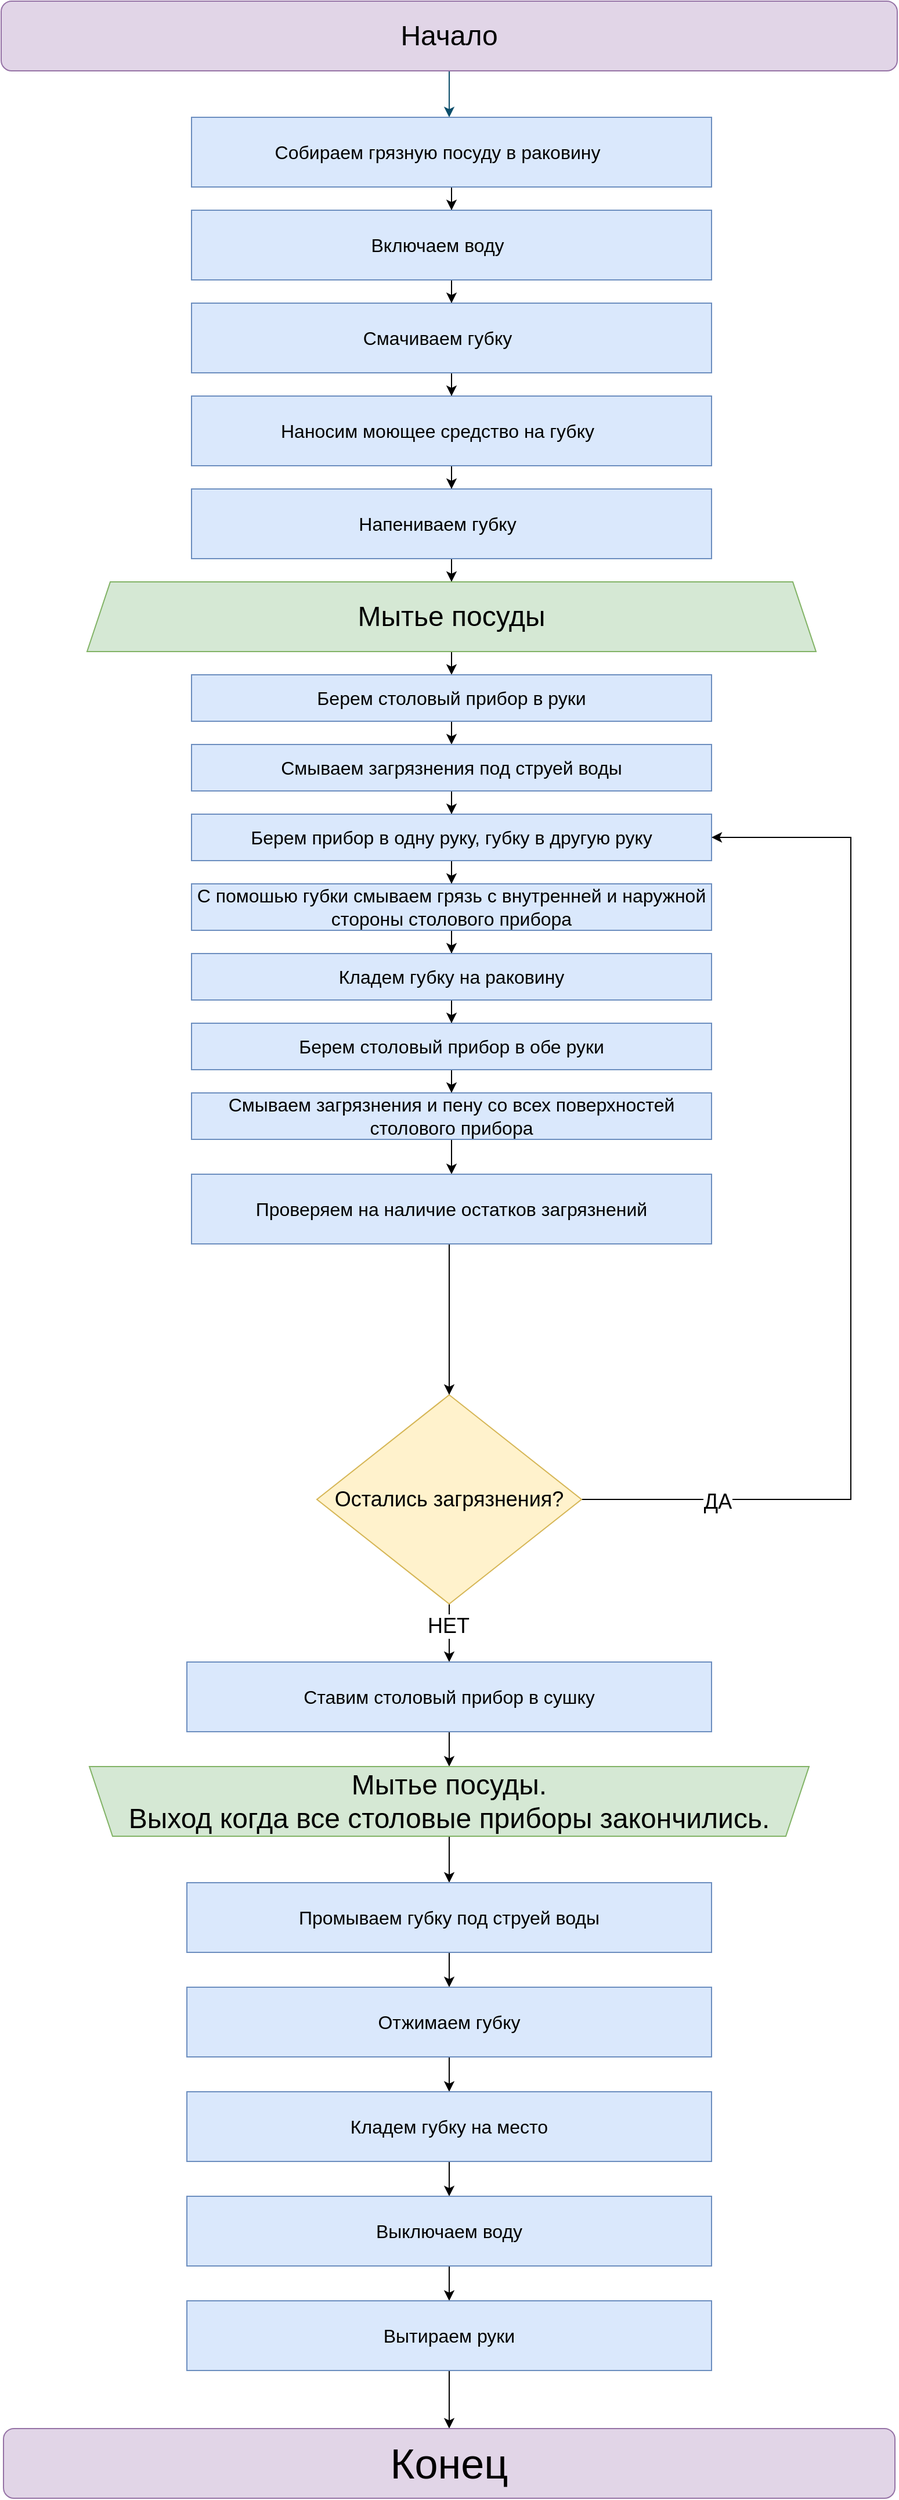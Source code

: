 <mxfile version="22.1.16" type="device">
  <diagram id="D8fkURHyANMpih5rnkmA" name="Страница — 1">
    <mxGraphModel dx="1207" dy="1397" grid="1" gridSize="10" guides="1" tooltips="1" connect="1" arrows="1" fold="1" page="1" pageScale="1" pageWidth="827" pageHeight="1169" math="0" shadow="0">
      <root>
        <mxCell id="0" />
        <mxCell id="1" parent="0" />
        <mxCell id="11rlWMmekfV-KqHWhoUA-5" value="" style="edgeStyle=orthogonalEdgeStyle;rounded=0;orthogonalLoop=1;jettySize=auto;html=1;strokeColor=#0B4D6A;" parent="1" source="11rlWMmekfV-KqHWhoUA-1" edge="1">
          <mxGeometry relative="1" as="geometry">
            <mxPoint x="414" y="140" as="targetPoint" />
          </mxGeometry>
        </mxCell>
        <mxCell id="11rlWMmekfV-KqHWhoUA-1" value="&lt;font style=&quot;font-size: 24px;&quot;&gt;Начало&lt;/font&gt;" style="rounded=1;whiteSpace=wrap;html=1;fillColor=#e1d5e7;labelBackgroundColor=none;strokeColor=#9673a6;" parent="1" vertex="1">
          <mxGeometry x="28" y="40" width="772" height="60" as="geometry" />
        </mxCell>
        <mxCell id="F8-dJ65_b4ndUQtegK6g-7" style="edgeStyle=orthogonalEdgeStyle;rounded=0;orthogonalLoop=1;jettySize=auto;html=1;entryX=0.5;entryY=0;entryDx=0;entryDy=0;" edge="1" parent="1" source="F8-dJ65_b4ndUQtegK6g-1" target="F8-dJ65_b4ndUQtegK6g-2">
          <mxGeometry relative="1" as="geometry" />
        </mxCell>
        <mxCell id="F8-dJ65_b4ndUQtegK6g-1" value="&lt;p style=&quot;text-indent: -18pt; font-size: 16px;&quot; class=&quot;MsoListParagraph&quot;&gt;Собираем грязную посуду в раковину&lt;/p&gt;" style="rounded=0;whiteSpace=wrap;html=1;align=center;verticalAlign=middle;fillColor=#dae8fc;strokeColor=#6c8ebf;fontSize=16;" vertex="1" parent="1">
          <mxGeometry x="192" y="140" width="448" height="60" as="geometry" />
        </mxCell>
        <mxCell id="F8-dJ65_b4ndUQtegK6g-8" style="edgeStyle=orthogonalEdgeStyle;rounded=0;orthogonalLoop=1;jettySize=auto;html=1;entryX=0.5;entryY=0;entryDx=0;entryDy=0;" edge="1" parent="1" source="F8-dJ65_b4ndUQtegK6g-2" target="F8-dJ65_b4ndUQtegK6g-3">
          <mxGeometry relative="1" as="geometry" />
        </mxCell>
        <mxCell id="F8-dJ65_b4ndUQtegK6g-2" value="&lt;p style=&quot;text-indent: -18pt; font-size: 16px;&quot; class=&quot;MsoListParagraph&quot;&gt;Включаем воду&lt;/p&gt;" style="rounded=0;whiteSpace=wrap;html=1;fillColor=#dae8fc;strokeColor=#6c8ebf;fontSize=16;" vertex="1" parent="1">
          <mxGeometry x="192" y="220" width="448" height="60" as="geometry" />
        </mxCell>
        <mxCell id="F8-dJ65_b4ndUQtegK6g-9" style="edgeStyle=orthogonalEdgeStyle;rounded=0;orthogonalLoop=1;jettySize=auto;html=1;entryX=0.5;entryY=0;entryDx=0;entryDy=0;" edge="1" parent="1" source="F8-dJ65_b4ndUQtegK6g-3" target="F8-dJ65_b4ndUQtegK6g-4">
          <mxGeometry relative="1" as="geometry" />
        </mxCell>
        <mxCell id="F8-dJ65_b4ndUQtegK6g-3" value="&lt;p style=&quot;text-indent: -18pt; font-size: 16px;&quot; class=&quot;MsoListParagraph&quot;&gt;Смачиваем губку&lt;/p&gt;" style="rounded=0;whiteSpace=wrap;html=1;fillColor=#dae8fc;strokeColor=#6c8ebf;fontSize=16;" vertex="1" parent="1">
          <mxGeometry x="192" y="300" width="448" height="60" as="geometry" />
        </mxCell>
        <mxCell id="F8-dJ65_b4ndUQtegK6g-12" value="" style="edgeStyle=orthogonalEdgeStyle;rounded=0;orthogonalLoop=1;jettySize=auto;html=1;" edge="1" parent="1" source="F8-dJ65_b4ndUQtegK6g-4" target="F8-dJ65_b4ndUQtegK6g-5">
          <mxGeometry relative="1" as="geometry" />
        </mxCell>
        <mxCell id="F8-dJ65_b4ndUQtegK6g-4" value="&lt;p style=&quot;text-indent: -18pt; font-size: 16px;&quot; class=&quot;MsoListParagraph&quot;&gt;Наносим моющее средство на губку&lt;/p&gt;" style="rounded=0;whiteSpace=wrap;html=1;fillColor=#dae8fc;strokeColor=#6c8ebf;fontSize=16;" vertex="1" parent="1">
          <mxGeometry x="192" y="380" width="448" height="60" as="geometry" />
        </mxCell>
        <mxCell id="F8-dJ65_b4ndUQtegK6g-14" style="edgeStyle=orthogonalEdgeStyle;rounded=0;orthogonalLoop=1;jettySize=auto;html=1;entryX=0.5;entryY=0;entryDx=0;entryDy=0;" edge="1" parent="1" source="F8-dJ65_b4ndUQtegK6g-5" target="F8-dJ65_b4ndUQtegK6g-13">
          <mxGeometry relative="1" as="geometry" />
        </mxCell>
        <mxCell id="F8-dJ65_b4ndUQtegK6g-5" value="&lt;p style=&quot;text-indent: -18pt; font-size: 16px;&quot; class=&quot;MsoListParagraph&quot;&gt;Напениваем губку&lt;/p&gt;" style="rounded=0;whiteSpace=wrap;html=1;fillColor=#dae8fc;strokeColor=#6c8ebf;fontSize=16;" vertex="1" parent="1">
          <mxGeometry x="192" y="460" width="448" height="60" as="geometry" />
        </mxCell>
        <mxCell id="F8-dJ65_b4ndUQtegK6g-32" style="edgeStyle=orthogonalEdgeStyle;rounded=0;orthogonalLoop=1;jettySize=auto;html=1;" edge="1" parent="1" source="F8-dJ65_b4ndUQtegK6g-13">
          <mxGeometry relative="1" as="geometry">
            <mxPoint x="416" y="620" as="targetPoint" />
          </mxGeometry>
        </mxCell>
        <mxCell id="F8-dJ65_b4ndUQtegK6g-13" value="Мытье посуды" style="shape=trapezoid;perimeter=trapezoidPerimeter;whiteSpace=wrap;html=1;fixedSize=1;fillColor=#d5e8d4;strokeColor=#82b366;fontSize=24;" vertex="1" parent="1">
          <mxGeometry x="102" y="540" width="628" height="60" as="geometry" />
        </mxCell>
        <mxCell id="F8-dJ65_b4ndUQtegK6g-29" style="edgeStyle=orthogonalEdgeStyle;rounded=0;orthogonalLoop=1;jettySize=auto;html=1;entryX=0.5;entryY=0;entryDx=0;entryDy=0;" edge="1" parent="1" target="F8-dJ65_b4ndUQtegK6g-16">
          <mxGeometry relative="1" as="geometry">
            <mxPoint x="416" y="660" as="sourcePoint" />
          </mxGeometry>
        </mxCell>
        <mxCell id="F8-dJ65_b4ndUQtegK6g-30" style="edgeStyle=orthogonalEdgeStyle;rounded=0;orthogonalLoop=1;jettySize=auto;html=1;entryX=0.5;entryY=0;entryDx=0;entryDy=0;" edge="1" parent="1" source="F8-dJ65_b4ndUQtegK6g-16" target="F8-dJ65_b4ndUQtegK6g-17">
          <mxGeometry relative="1" as="geometry" />
        </mxCell>
        <mxCell id="F8-dJ65_b4ndUQtegK6g-16" value="Смываем загрязнения под струей воды" style="rounded=0;whiteSpace=wrap;html=1;fillColor=#dae8fc;strokeColor=#6c8ebf;fontSize=16;" vertex="1" parent="1">
          <mxGeometry x="192" y="680" width="448" height="40" as="geometry" />
        </mxCell>
        <mxCell id="F8-dJ65_b4ndUQtegK6g-33" style="edgeStyle=orthogonalEdgeStyle;rounded=0;orthogonalLoop=1;jettySize=auto;html=1;entryX=0.5;entryY=0;entryDx=0;entryDy=0;" edge="1" parent="1" source="F8-dJ65_b4ndUQtegK6g-17" target="F8-dJ65_b4ndUQtegK6g-18">
          <mxGeometry relative="1" as="geometry" />
        </mxCell>
        <mxCell id="F8-dJ65_b4ndUQtegK6g-17" value="Берем прибор в одну руку, губку в другую руку" style="rounded=0;whiteSpace=wrap;html=1;fillColor=#dae8fc;strokeColor=#6c8ebf;fontSize=16;" vertex="1" parent="1">
          <mxGeometry x="192" y="740" width="448" height="40" as="geometry" />
        </mxCell>
        <mxCell id="F8-dJ65_b4ndUQtegK6g-34" style="edgeStyle=orthogonalEdgeStyle;rounded=0;orthogonalLoop=1;jettySize=auto;html=1;entryX=0.5;entryY=0;entryDx=0;entryDy=0;" edge="1" parent="1" source="F8-dJ65_b4ndUQtegK6g-18" target="F8-dJ65_b4ndUQtegK6g-19">
          <mxGeometry relative="1" as="geometry" />
        </mxCell>
        <mxCell id="F8-dJ65_b4ndUQtegK6g-18" value="С помошью губки смываем грязь с внутренней и наружной стороны столового прибора" style="rounded=0;whiteSpace=wrap;html=1;fillColor=#dae8fc;strokeColor=#6c8ebf;fontSize=16;" vertex="1" parent="1">
          <mxGeometry x="192" y="800" width="448" height="40" as="geometry" />
        </mxCell>
        <mxCell id="F8-dJ65_b4ndUQtegK6g-35" style="edgeStyle=orthogonalEdgeStyle;rounded=0;orthogonalLoop=1;jettySize=auto;html=1;entryX=0.5;entryY=0;entryDx=0;entryDy=0;" edge="1" parent="1" source="F8-dJ65_b4ndUQtegK6g-19" target="F8-dJ65_b4ndUQtegK6g-20">
          <mxGeometry relative="1" as="geometry" />
        </mxCell>
        <mxCell id="F8-dJ65_b4ndUQtegK6g-19" value="Кладем губку на раковину" style="rounded=0;whiteSpace=wrap;html=1;fillColor=#dae8fc;strokeColor=#6c8ebf;fontSize=16;" vertex="1" parent="1">
          <mxGeometry x="192" y="860" width="448" height="40" as="geometry" />
        </mxCell>
        <mxCell id="F8-dJ65_b4ndUQtegK6g-36" style="edgeStyle=orthogonalEdgeStyle;rounded=0;orthogonalLoop=1;jettySize=auto;html=1;entryX=0.5;entryY=0;entryDx=0;entryDy=0;" edge="1" parent="1" source="F8-dJ65_b4ndUQtegK6g-20" target="F8-dJ65_b4ndUQtegK6g-21">
          <mxGeometry relative="1" as="geometry" />
        </mxCell>
        <mxCell id="F8-dJ65_b4ndUQtegK6g-20" value="Берем столовый прибор в обе руки" style="rounded=0;whiteSpace=wrap;html=1;fillColor=#dae8fc;strokeColor=#6c8ebf;fontSize=16;" vertex="1" parent="1">
          <mxGeometry x="192" y="920" width="448" height="40" as="geometry" />
        </mxCell>
        <mxCell id="F8-dJ65_b4ndUQtegK6g-45" style="edgeStyle=orthogonalEdgeStyle;rounded=0;orthogonalLoop=1;jettySize=auto;html=1;entryX=0.5;entryY=0;entryDx=0;entryDy=0;" edge="1" parent="1" source="F8-dJ65_b4ndUQtegK6g-21" target="F8-dJ65_b4ndUQtegK6g-44">
          <mxGeometry relative="1" as="geometry" />
        </mxCell>
        <mxCell id="F8-dJ65_b4ndUQtegK6g-21" value="Смываем загрязнения и пену со всех поверхностей столового прибора" style="rounded=0;whiteSpace=wrap;html=1;fillColor=#dae8fc;strokeColor=#6c8ebf;fontSize=16;" vertex="1" parent="1">
          <mxGeometry x="192" y="980" width="448" height="40" as="geometry" />
        </mxCell>
        <mxCell id="F8-dJ65_b4ndUQtegK6g-38" style="edgeStyle=orthogonalEdgeStyle;rounded=0;orthogonalLoop=1;jettySize=auto;html=1;entryX=1;entryY=0.5;entryDx=0;entryDy=0;" edge="1" parent="1" source="F8-dJ65_b4ndUQtegK6g-22" target="F8-dJ65_b4ndUQtegK6g-17">
          <mxGeometry relative="1" as="geometry">
            <Array as="points">
              <mxPoint x="760" y="1330" />
              <mxPoint x="760" y="760" />
            </Array>
          </mxGeometry>
        </mxCell>
        <mxCell id="F8-dJ65_b4ndUQtegK6g-39" value="ДА" style="edgeLabel;html=1;align=center;verticalAlign=middle;resizable=0;points=[];fontSize=18;" vertex="1" connectable="0" parent="F8-dJ65_b4ndUQtegK6g-38">
          <mxGeometry x="-0.746" y="-2" relative="1" as="geometry">
            <mxPoint as="offset" />
          </mxGeometry>
        </mxCell>
        <mxCell id="F8-dJ65_b4ndUQtegK6g-40" style="edgeStyle=orthogonalEdgeStyle;rounded=0;orthogonalLoop=1;jettySize=auto;html=1;entryX=0.5;entryY=0;entryDx=0;entryDy=0;" edge="1" parent="1" source="F8-dJ65_b4ndUQtegK6g-22" target="F8-dJ65_b4ndUQtegK6g-41">
          <mxGeometry relative="1" as="geometry">
            <mxPoint x="414" y="1370" as="targetPoint" />
          </mxGeometry>
        </mxCell>
        <mxCell id="F8-dJ65_b4ndUQtegK6g-42" value="НЕТ" style="edgeLabel;html=1;align=center;verticalAlign=middle;resizable=0;points=[];fontSize=18;" vertex="1" connectable="0" parent="F8-dJ65_b4ndUQtegK6g-40">
          <mxGeometry x="-0.244" y="-1" relative="1" as="geometry">
            <mxPoint as="offset" />
          </mxGeometry>
        </mxCell>
        <mxCell id="F8-dJ65_b4ndUQtegK6g-22" value="Остались загрязнения?" style="rhombus;whiteSpace=wrap;html=1;fillColor=#fff2cc;strokeColor=#d6b656;fontSize=18;" vertex="1" parent="1">
          <mxGeometry x="300" y="1240" width="228" height="180" as="geometry" />
        </mxCell>
        <mxCell id="F8-dJ65_b4ndUQtegK6g-49" value="" style="edgeStyle=orthogonalEdgeStyle;rounded=0;orthogonalLoop=1;jettySize=auto;html=1;" edge="1" parent="1" source="F8-dJ65_b4ndUQtegK6g-41" target="F8-dJ65_b4ndUQtegK6g-47">
          <mxGeometry relative="1" as="geometry" />
        </mxCell>
        <mxCell id="F8-dJ65_b4ndUQtegK6g-41" value="Ставим столовый прибор в сушку" style="rounded=0;whiteSpace=wrap;html=1;fillColor=#dae8fc;strokeColor=#6c8ebf;fontSize=16;" vertex="1" parent="1">
          <mxGeometry x="188" y="1470" width="452" height="60" as="geometry" />
        </mxCell>
        <mxCell id="F8-dJ65_b4ndUQtegK6g-46" style="edgeStyle=orthogonalEdgeStyle;rounded=0;orthogonalLoop=1;jettySize=auto;html=1;entryX=0.5;entryY=0;entryDx=0;entryDy=0;" edge="1" parent="1" source="F8-dJ65_b4ndUQtegK6g-44" target="F8-dJ65_b4ndUQtegK6g-22">
          <mxGeometry relative="1" as="geometry">
            <Array as="points">
              <mxPoint x="414" y="1130" />
              <mxPoint x="414" y="1130" />
            </Array>
          </mxGeometry>
        </mxCell>
        <mxCell id="F8-dJ65_b4ndUQtegK6g-44" value="Проверяем на наличие остатков загрязнений" style="rounded=0;whiteSpace=wrap;html=1;fillColor=#dae8fc;strokeColor=#6c8ebf;fontSize=16;" vertex="1" parent="1">
          <mxGeometry x="192" y="1050" width="448" height="60" as="geometry" />
        </mxCell>
        <mxCell id="F8-dJ65_b4ndUQtegK6g-61" style="edgeStyle=orthogonalEdgeStyle;rounded=0;orthogonalLoop=1;jettySize=auto;html=1;entryX=0.5;entryY=0;entryDx=0;entryDy=0;" edge="1" parent="1" source="F8-dJ65_b4ndUQtegK6g-47" target="F8-dJ65_b4ndUQtegK6g-48">
          <mxGeometry relative="1" as="geometry" />
        </mxCell>
        <mxCell id="F8-dJ65_b4ndUQtegK6g-47" value="Мытье посуды. &lt;br style=&quot;font-size: 24px;&quot;&gt;Выход когда все столовые приборы закончились." style="shape=trapezoid;perimeter=trapezoidPerimeter;whiteSpace=wrap;html=1;fixedSize=1;flipV=1;fillColor=#d5e8d4;strokeColor=#82b366;fontSize=24;" vertex="1" parent="1">
          <mxGeometry x="104" y="1560" width="620" height="60" as="geometry" />
        </mxCell>
        <mxCell id="F8-dJ65_b4ndUQtegK6g-54" value="" style="edgeStyle=orthogonalEdgeStyle;rounded=0;orthogonalLoop=1;jettySize=auto;html=1;" edge="1" parent="1" source="F8-dJ65_b4ndUQtegK6g-48" target="F8-dJ65_b4ndUQtegK6g-50">
          <mxGeometry relative="1" as="geometry" />
        </mxCell>
        <mxCell id="F8-dJ65_b4ndUQtegK6g-48" value="Промываем губку под струей воды" style="rounded=0;whiteSpace=wrap;html=1;fillColor=#dae8fc;strokeColor=#6c8ebf;fontSize=16;" vertex="1" parent="1">
          <mxGeometry x="188" y="1660" width="452" height="60" as="geometry" />
        </mxCell>
        <mxCell id="F8-dJ65_b4ndUQtegK6g-55" value="" style="edgeStyle=orthogonalEdgeStyle;rounded=0;orthogonalLoop=1;jettySize=auto;html=1;" edge="1" parent="1" source="F8-dJ65_b4ndUQtegK6g-50" target="F8-dJ65_b4ndUQtegK6g-51">
          <mxGeometry relative="1" as="geometry" />
        </mxCell>
        <mxCell id="F8-dJ65_b4ndUQtegK6g-50" value="Отжимаем губку" style="rounded=0;whiteSpace=wrap;html=1;fillColor=#dae8fc;strokeColor=#6c8ebf;fontSize=16;" vertex="1" parent="1">
          <mxGeometry x="188" y="1750" width="452" height="60" as="geometry" />
        </mxCell>
        <mxCell id="F8-dJ65_b4ndUQtegK6g-58" style="edgeStyle=orthogonalEdgeStyle;rounded=0;orthogonalLoop=1;jettySize=auto;html=1;entryX=0.5;entryY=0;entryDx=0;entryDy=0;" edge="1" parent="1" source="F8-dJ65_b4ndUQtegK6g-51" target="F8-dJ65_b4ndUQtegK6g-52">
          <mxGeometry relative="1" as="geometry" />
        </mxCell>
        <mxCell id="F8-dJ65_b4ndUQtegK6g-51" value="Кладем губку на место" style="rounded=0;whiteSpace=wrap;html=1;fillColor=#dae8fc;strokeColor=#6c8ebf;fontSize=16;" vertex="1" parent="1">
          <mxGeometry x="188" y="1840" width="452" height="60" as="geometry" />
        </mxCell>
        <mxCell id="F8-dJ65_b4ndUQtegK6g-59" style="edgeStyle=orthogonalEdgeStyle;rounded=0;orthogonalLoop=1;jettySize=auto;html=1;entryX=0.5;entryY=0;entryDx=0;entryDy=0;" edge="1" parent="1" source="F8-dJ65_b4ndUQtegK6g-52" target="F8-dJ65_b4ndUQtegK6g-53">
          <mxGeometry relative="1" as="geometry" />
        </mxCell>
        <mxCell id="F8-dJ65_b4ndUQtegK6g-52" value="Выключаем воду" style="rounded=0;whiteSpace=wrap;html=1;fillColor=#dae8fc;strokeColor=#6c8ebf;fontSize=16;" vertex="1" parent="1">
          <mxGeometry x="188" y="1930" width="452" height="60" as="geometry" />
        </mxCell>
        <mxCell id="F8-dJ65_b4ndUQtegK6g-62" value="" style="edgeStyle=orthogonalEdgeStyle;rounded=0;orthogonalLoop=1;jettySize=auto;html=1;" edge="1" parent="1" source="F8-dJ65_b4ndUQtegK6g-53" target="F8-dJ65_b4ndUQtegK6g-60">
          <mxGeometry relative="1" as="geometry" />
        </mxCell>
        <mxCell id="F8-dJ65_b4ndUQtegK6g-53" value="Вытираем руки" style="rounded=0;whiteSpace=wrap;html=1;fillColor=#dae8fc;strokeColor=#6c8ebf;fontSize=16;" vertex="1" parent="1">
          <mxGeometry x="188" y="2020" width="452" height="60" as="geometry" />
        </mxCell>
        <mxCell id="F8-dJ65_b4ndUQtegK6g-60" value="&lt;font style=&quot;font-size: 36px;&quot;&gt;Конец&lt;/font&gt;" style="rounded=1;whiteSpace=wrap;html=1;fillColor=#e1d5e7;strokeColor=#9673a6;" vertex="1" parent="1">
          <mxGeometry x="30" y="2130" width="768" height="60" as="geometry" />
        </mxCell>
        <mxCell id="F8-dJ65_b4ndUQtegK6g-63" value="Берем столовый прибор в руки" style="rounded=0;whiteSpace=wrap;html=1;fillColor=#dae8fc;strokeColor=#6c8ebf;fontSize=16;" vertex="1" parent="1">
          <mxGeometry x="192" y="620" width="448" height="40" as="geometry" />
        </mxCell>
      </root>
    </mxGraphModel>
  </diagram>
</mxfile>
